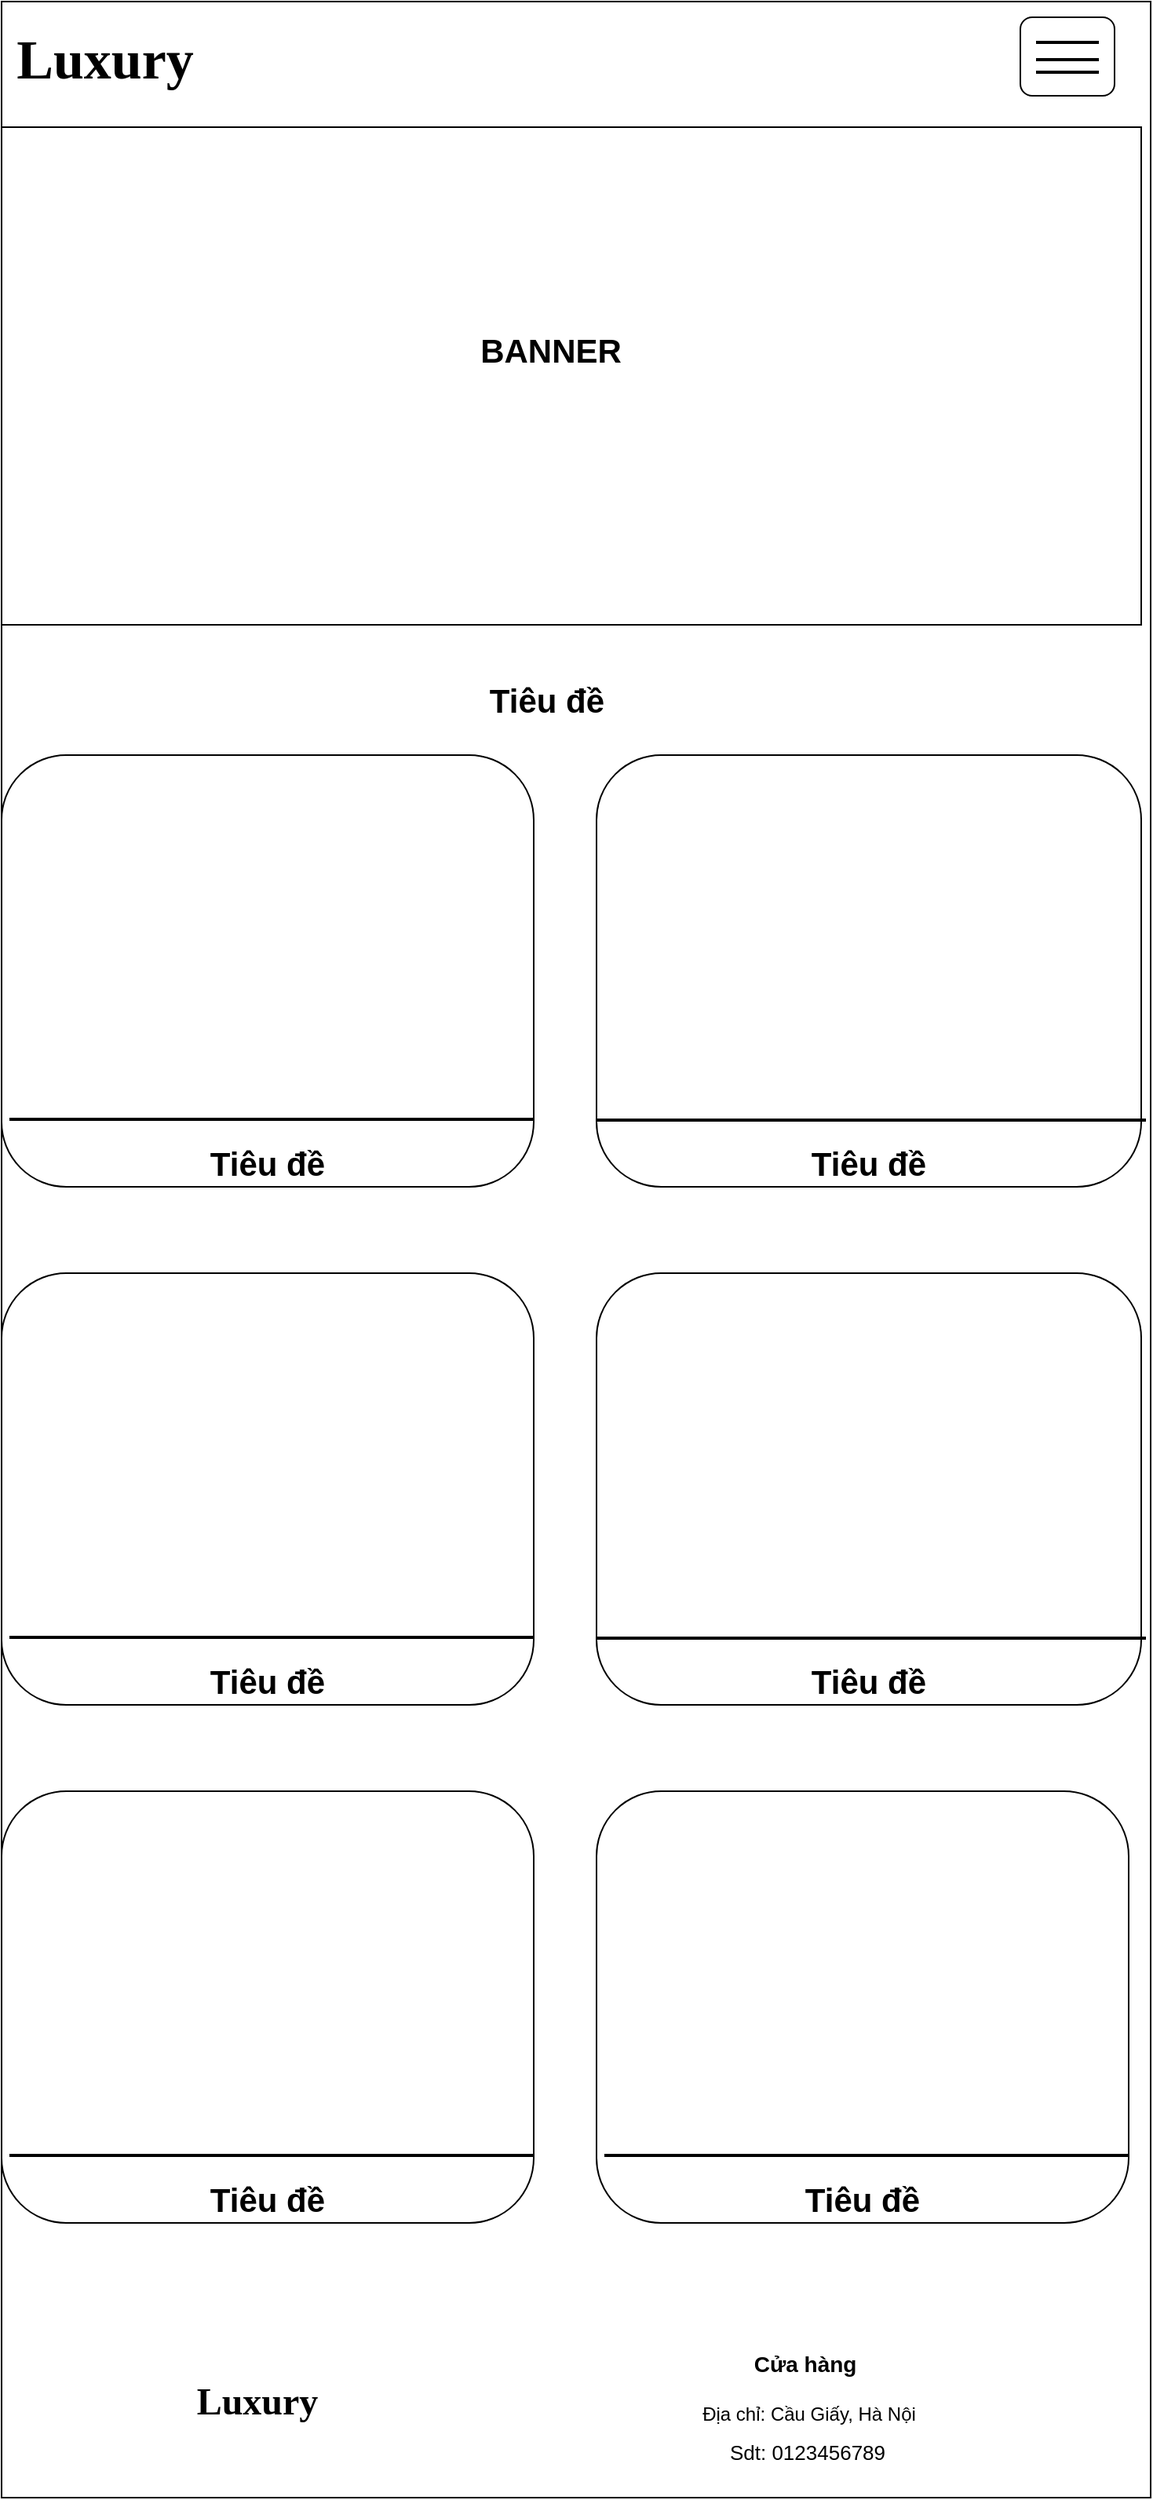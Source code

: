 <mxfile version="21.1.7" type="device">
  <diagram name="Trang-1" id="GuPqQJikoOjuj9lkUD-M">
    <mxGraphModel dx="1050" dy="541" grid="1" gridSize="10" guides="1" tooltips="1" connect="1" arrows="1" fold="1" page="1" pageScale="1" pageWidth="827" pageHeight="1169" math="0" shadow="0">
      <root>
        <mxCell id="0" />
        <mxCell id="1" parent="0" />
        <mxCell id="oQGOziCDw1H3h_OhhM7y-93" value="" style="rounded=0;whiteSpace=wrap;html=1;" vertex="1" parent="1">
          <mxGeometry x="48" width="732" height="1590" as="geometry" />
        </mxCell>
        <mxCell id="oQGOziCDw1H3h_OhhM7y-2" value="Luxury" style="text;html=1;strokeColor=none;fillColor=none;align=center;verticalAlign=middle;whiteSpace=wrap;rounded=0;fontSize=35;fontStyle=1;fontFamily=Times New Roman;" vertex="1" parent="1">
          <mxGeometry x="59" y="10" width="110" height="53.12" as="geometry" />
        </mxCell>
        <mxCell id="oQGOziCDw1H3h_OhhM7y-3" value="" style="rounded=1;whiteSpace=wrap;html=1;" vertex="1" parent="1">
          <mxGeometry x="697" y="10.0" width="60" height="50" as="geometry" />
        </mxCell>
        <mxCell id="oQGOziCDw1H3h_OhhM7y-4" value="" style="line;strokeWidth=2;html=1;" vertex="1" parent="1">
          <mxGeometry x="707" y="20" width="40" height="12" as="geometry" />
        </mxCell>
        <mxCell id="oQGOziCDw1H3h_OhhM7y-5" value="" style="line;strokeWidth=2;html=1;" vertex="1" parent="1">
          <mxGeometry x="707" y="40" width="40" height="10" as="geometry" />
        </mxCell>
        <mxCell id="oQGOziCDw1H3h_OhhM7y-6" value="" style="line;strokeWidth=2;html=1;" vertex="1" parent="1">
          <mxGeometry x="707" y="32" width="40" height="10" as="geometry" />
        </mxCell>
        <mxCell id="oQGOziCDw1H3h_OhhM7y-7" value="" style="rounded=0;whiteSpace=wrap;html=1;" vertex="1" parent="1">
          <mxGeometry x="48" y="80" width="726" height="317" as="geometry" />
        </mxCell>
        <mxCell id="oQGOziCDw1H3h_OhhM7y-8" value="&lt;b&gt;&lt;font style=&quot;font-size: 21px;&quot;&gt;BANNER&lt;/font&gt;&lt;/b&gt;" style="text;html=1;strokeColor=none;fillColor=none;align=center;verticalAlign=middle;whiteSpace=wrap;rounded=0;" vertex="1" parent="1">
          <mxGeometry x="336" y="207" width="124" height="30" as="geometry" />
        </mxCell>
        <mxCell id="oQGOziCDw1H3h_OhhM7y-9" value="&lt;b&gt;&lt;font style=&quot;font-size: 21px;&quot;&gt;Tiêu đề&lt;/font&gt;&lt;/b&gt;" style="text;html=1;strokeColor=none;fillColor=none;align=center;verticalAlign=middle;whiteSpace=wrap;rounded=0;" vertex="1" parent="1">
          <mxGeometry x="336" y="430.0" width="119" height="30" as="geometry" />
        </mxCell>
        <mxCell id="oQGOziCDw1H3h_OhhM7y-10" value="" style="line;strokeWidth=2;html=1;" vertex="1" parent="1">
          <mxGeometry x="59" y="727.44" width="154" height="10" as="geometry" />
        </mxCell>
        <mxCell id="oQGOziCDw1H3h_OhhM7y-11" value="&lt;b&gt;&lt;font style=&quot;font-size: 21px;&quot;&gt;Tiêu đề&lt;/font&gt;&lt;/b&gt;" style="text;html=1;strokeColor=none;fillColor=none;align=center;verticalAlign=middle;whiteSpace=wrap;rounded=0;" vertex="1" parent="1">
          <mxGeometry x="137" y="717.44" width="119" height="30" as="geometry" />
        </mxCell>
        <mxCell id="oQGOziCDw1H3h_OhhM7y-12" value="" style="rounded=1;whiteSpace=wrap;html=1;" vertex="1" parent="1">
          <mxGeometry x="427" y="480" width="347" height="275" as="geometry" />
        </mxCell>
        <mxCell id="oQGOziCDw1H3h_OhhM7y-13" value="" style="rounded=1;whiteSpace=wrap;html=1;" vertex="1" parent="1">
          <mxGeometry x="48" y="480" width="339" height="275" as="geometry" />
        </mxCell>
        <mxCell id="oQGOziCDw1H3h_OhhM7y-14" value="&lt;b&gt;&lt;font style=&quot;font-size: 21px;&quot;&gt;Tiêu đề&lt;/font&gt;&lt;/b&gt;" style="text;html=1;strokeColor=none;fillColor=none;align=center;verticalAlign=middle;whiteSpace=wrap;rounded=0;" vertex="1" parent="1">
          <mxGeometry x="158" y="725" width="119" height="30" as="geometry" />
        </mxCell>
        <mxCell id="oQGOziCDw1H3h_OhhM7y-15" value="" style="line;strokeWidth=2;html=1;" vertex="1" parent="1">
          <mxGeometry x="53" y="707" width="334" height="10" as="geometry" />
        </mxCell>
        <mxCell id="oQGOziCDw1H3h_OhhM7y-16" value="" style="line;strokeWidth=2;html=1;" vertex="1" parent="1">
          <mxGeometry x="427" y="707.44" width="350" height="10" as="geometry" />
        </mxCell>
        <mxCell id="oQGOziCDw1H3h_OhhM7y-17" value="&lt;b&gt;&lt;font style=&quot;font-size: 21px;&quot;&gt;Tiêu đề&lt;/font&gt;&lt;/b&gt;" style="text;html=1;strokeColor=none;fillColor=none;align=center;verticalAlign=middle;whiteSpace=wrap;rounded=0;" vertex="1" parent="1">
          <mxGeometry x="541" y="725" width="119" height="30" as="geometry" />
        </mxCell>
        <mxCell id="oQGOziCDw1H3h_OhhM7y-18" value="" style="line;strokeWidth=2;html=1;" vertex="1" parent="1">
          <mxGeometry x="59" y="1057.44" width="154" height="10" as="geometry" />
        </mxCell>
        <mxCell id="oQGOziCDw1H3h_OhhM7y-19" value="&lt;b&gt;&lt;font style=&quot;font-size: 21px;&quot;&gt;Tiêu đề&lt;/font&gt;&lt;/b&gt;" style="text;html=1;strokeColor=none;fillColor=none;align=center;verticalAlign=middle;whiteSpace=wrap;rounded=0;" vertex="1" parent="1">
          <mxGeometry x="137" y="1047.44" width="119" height="30" as="geometry" />
        </mxCell>
        <mxCell id="oQGOziCDw1H3h_OhhM7y-20" value="" style="rounded=1;whiteSpace=wrap;html=1;" vertex="1" parent="1">
          <mxGeometry x="427" y="810" width="347" height="275" as="geometry" />
        </mxCell>
        <mxCell id="oQGOziCDw1H3h_OhhM7y-21" value="" style="rounded=1;whiteSpace=wrap;html=1;" vertex="1" parent="1">
          <mxGeometry x="48" y="810" width="339" height="275" as="geometry" />
        </mxCell>
        <mxCell id="oQGOziCDw1H3h_OhhM7y-22" value="&lt;b&gt;&lt;font style=&quot;font-size: 21px;&quot;&gt;Tiêu đề&lt;/font&gt;&lt;/b&gt;" style="text;html=1;strokeColor=none;fillColor=none;align=center;verticalAlign=middle;whiteSpace=wrap;rounded=0;" vertex="1" parent="1">
          <mxGeometry x="158" y="1055" width="119" height="30" as="geometry" />
        </mxCell>
        <mxCell id="oQGOziCDw1H3h_OhhM7y-23" value="" style="line;strokeWidth=2;html=1;" vertex="1" parent="1">
          <mxGeometry x="53" y="1037" width="334" height="10" as="geometry" />
        </mxCell>
        <mxCell id="oQGOziCDw1H3h_OhhM7y-24" value="" style="line;strokeWidth=2;html=1;" vertex="1" parent="1">
          <mxGeometry x="427" y="1037.44" width="350" height="10" as="geometry" />
        </mxCell>
        <mxCell id="oQGOziCDw1H3h_OhhM7y-25" value="&lt;b&gt;&lt;font style=&quot;font-size: 21px;&quot;&gt;Tiêu đề&lt;/font&gt;&lt;/b&gt;" style="text;html=1;strokeColor=none;fillColor=none;align=center;verticalAlign=middle;whiteSpace=wrap;rounded=0;" vertex="1" parent="1">
          <mxGeometry x="541" y="1055" width="119" height="30" as="geometry" />
        </mxCell>
        <mxCell id="oQGOziCDw1H3h_OhhM7y-26" value="" style="line;strokeWidth=2;html=1;" vertex="1" parent="1">
          <mxGeometry x="59" y="1387.44" width="154" height="10" as="geometry" />
        </mxCell>
        <mxCell id="oQGOziCDw1H3h_OhhM7y-27" value="&lt;b&gt;&lt;font style=&quot;font-size: 21px;&quot;&gt;Tiêu đề&lt;/font&gt;&lt;/b&gt;" style="text;html=1;strokeColor=none;fillColor=none;align=center;verticalAlign=middle;whiteSpace=wrap;rounded=0;" vertex="1" parent="1">
          <mxGeometry x="137" y="1377.44" width="119" height="30" as="geometry" />
        </mxCell>
        <mxCell id="oQGOziCDw1H3h_OhhM7y-28" value="" style="rounded=1;whiteSpace=wrap;html=1;" vertex="1" parent="1">
          <mxGeometry x="48" y="1140" width="339" height="275" as="geometry" />
        </mxCell>
        <mxCell id="oQGOziCDw1H3h_OhhM7y-29" value="&lt;b&gt;&lt;font style=&quot;font-size: 21px;&quot;&gt;Tiêu đề&lt;/font&gt;&lt;/b&gt;" style="text;html=1;strokeColor=none;fillColor=none;align=center;verticalAlign=middle;whiteSpace=wrap;rounded=0;" vertex="1" parent="1">
          <mxGeometry x="158" y="1385" width="119" height="30" as="geometry" />
        </mxCell>
        <mxCell id="oQGOziCDw1H3h_OhhM7y-30" value="" style="line;strokeWidth=2;html=1;" vertex="1" parent="1">
          <mxGeometry x="53" y="1367" width="334" height="10" as="geometry" />
        </mxCell>
        <mxCell id="oQGOziCDw1H3h_OhhM7y-84" value="" style="line;strokeWidth=2;html=1;" vertex="1" parent="1">
          <mxGeometry x="438" y="1387.44" width="154" height="10" as="geometry" />
        </mxCell>
        <mxCell id="oQGOziCDw1H3h_OhhM7y-85" value="&lt;b&gt;&lt;font style=&quot;font-size: 21px;&quot;&gt;Tiêu đề&lt;/font&gt;&lt;/b&gt;" style="text;html=1;strokeColor=none;fillColor=none;align=center;verticalAlign=middle;whiteSpace=wrap;rounded=0;" vertex="1" parent="1">
          <mxGeometry x="516" y="1377.44" width="119" height="30" as="geometry" />
        </mxCell>
        <mxCell id="oQGOziCDw1H3h_OhhM7y-86" value="" style="rounded=1;whiteSpace=wrap;html=1;" vertex="1" parent="1">
          <mxGeometry x="427" y="1140" width="339" height="275" as="geometry" />
        </mxCell>
        <mxCell id="oQGOziCDw1H3h_OhhM7y-87" value="&lt;b&gt;&lt;font style=&quot;font-size: 21px;&quot;&gt;Tiêu đề&lt;/font&gt;&lt;/b&gt;" style="text;html=1;strokeColor=none;fillColor=none;align=center;verticalAlign=middle;whiteSpace=wrap;rounded=0;" vertex="1" parent="1">
          <mxGeometry x="537" y="1385" width="119" height="30" as="geometry" />
        </mxCell>
        <mxCell id="oQGOziCDw1H3h_OhhM7y-88" value="" style="line;strokeWidth=2;html=1;" vertex="1" parent="1">
          <mxGeometry x="432" y="1367" width="334" height="10" as="geometry" />
        </mxCell>
        <mxCell id="oQGOziCDw1H3h_OhhM7y-89" value="&lt;font style=&quot;font-size: 24px;&quot;&gt;Luxury&lt;/font&gt;" style="text;html=1;strokeColor=none;fillColor=none;align=center;verticalAlign=middle;whiteSpace=wrap;rounded=0;fontSize=35;fontStyle=1;fontFamily=Times New Roman;" vertex="1" parent="1">
          <mxGeometry x="156" y="1510" width="110" height="30" as="geometry" />
        </mxCell>
        <mxCell id="oQGOziCDw1H3h_OhhM7y-90" value="Cửa hàng&amp;nbsp;" style="text;html=1;strokeColor=none;fillColor=none;align=center;verticalAlign=middle;whiteSpace=wrap;rounded=0;fontSize=14;fontStyle=1" vertex="1" parent="1">
          <mxGeometry x="468" y="1490" width="188" height="30" as="geometry" />
        </mxCell>
        <mxCell id="oQGOziCDw1H3h_OhhM7y-91" value="Địa chỉ: Cầu Giấy, Hà Nội" style="text;html=1;align=center;verticalAlign=middle;resizable=0;points=[];autosize=1;strokeColor=none;fillColor=none;fontSize=12;" vertex="1" parent="1">
          <mxGeometry x="479.5" y="1520" width="165" height="33" as="geometry" />
        </mxCell>
        <mxCell id="oQGOziCDw1H3h_OhhM7y-92" value="Sdt: 0123456789" style="text;html=1;strokeColor=none;fillColor=none;align=center;verticalAlign=middle;whiteSpace=wrap;rounded=0;fontSize=13;" vertex="1" parent="1">
          <mxGeometry x="498" y="1553" width="127" height="15" as="geometry" />
        </mxCell>
      </root>
    </mxGraphModel>
  </diagram>
</mxfile>
